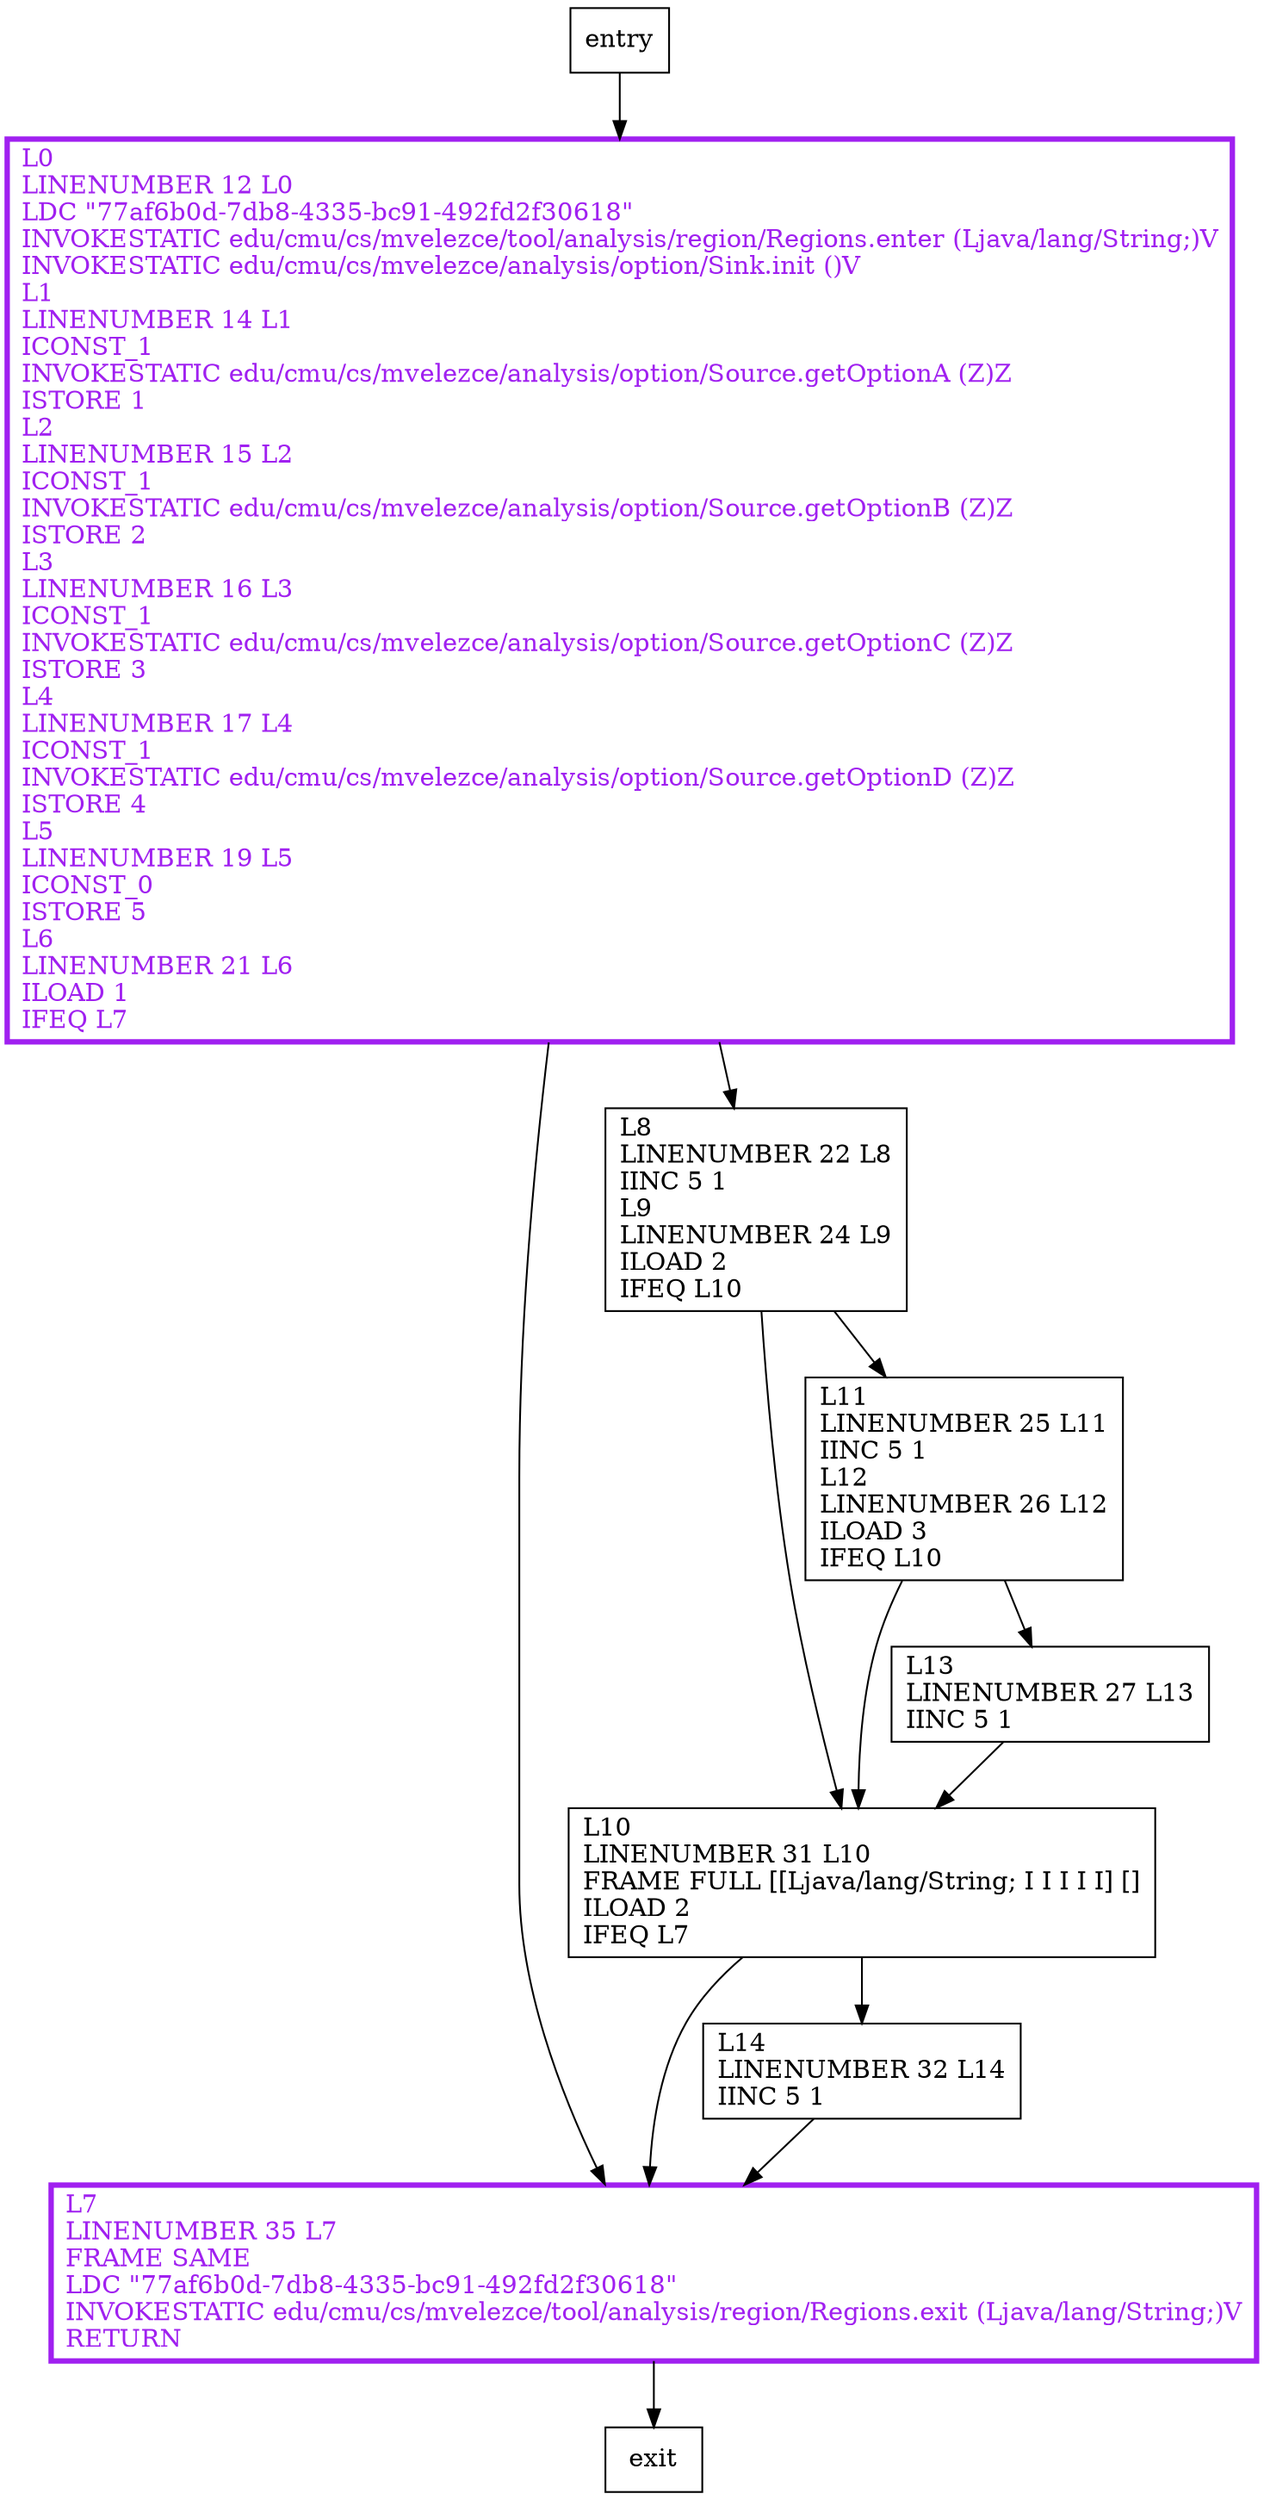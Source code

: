 digraph main {
node [shape=record];
1394104802 [label="L10\lLINENUMBER 31 L10\lFRAME FULL [[Ljava/lang/String; I I I I I] []\lILOAD 2\lIFEQ L7\l"];
566394212 [label="L0\lLINENUMBER 12 L0\lLDC \"77af6b0d-7db8-4335-bc91-492fd2f30618\"\lINVOKESTATIC edu/cmu/cs/mvelezce/tool/analysis/region/Regions.enter (Ljava/lang/String;)V\lINVOKESTATIC edu/cmu/cs/mvelezce/analysis/option/Sink.init ()V\lL1\lLINENUMBER 14 L1\lICONST_1\lINVOKESTATIC edu/cmu/cs/mvelezce/analysis/option/Source.getOptionA (Z)Z\lISTORE 1\lL2\lLINENUMBER 15 L2\lICONST_1\lINVOKESTATIC edu/cmu/cs/mvelezce/analysis/option/Source.getOptionB (Z)Z\lISTORE 2\lL3\lLINENUMBER 16 L3\lICONST_1\lINVOKESTATIC edu/cmu/cs/mvelezce/analysis/option/Source.getOptionC (Z)Z\lISTORE 3\lL4\lLINENUMBER 17 L4\lICONST_1\lINVOKESTATIC edu/cmu/cs/mvelezce/analysis/option/Source.getOptionD (Z)Z\lISTORE 4\lL5\lLINENUMBER 19 L5\lICONST_0\lISTORE 5\lL6\lLINENUMBER 21 L6\lILOAD 1\lIFEQ L7\l"];
1614708795 [label="L7\lLINENUMBER 35 L7\lFRAME SAME\lLDC \"77af6b0d-7db8-4335-bc91-492fd2f30618\"\lINVOKESTATIC edu/cmu/cs/mvelezce/tool/analysis/region/Regions.exit (Ljava/lang/String;)V\lRETURN\l"];
1627596728 [label="L11\lLINENUMBER 25 L11\lIINC 5 1\lL12\lLINENUMBER 26 L12\lILOAD 3\lIFEQ L10\l"];
767985950 [label="L14\lLINENUMBER 32 L14\lIINC 5 1\l"];
1973964027 [label="L13\lLINENUMBER 27 L13\lIINC 5 1\l"];
1770941 [label="L8\lLINENUMBER 22 L8\lIINC 5 1\lL9\lLINENUMBER 24 L9\lILOAD 2\lIFEQ L10\l"];
entry;
exit;
1394104802 -> 1614708795;
1394104802 -> 767985950;
entry -> 566394212;
566394212 -> 1614708795;
566394212 -> 1770941;
1614708795 -> exit;
1627596728 -> 1394104802;
1627596728 -> 1973964027;
767985950 -> 1614708795;
1973964027 -> 1394104802;
1770941 -> 1394104802;
1770941 -> 1627596728;
566394212[fontcolor="purple", penwidth=3, color="purple"];
1614708795[fontcolor="purple", penwidth=3, color="purple"];
}
